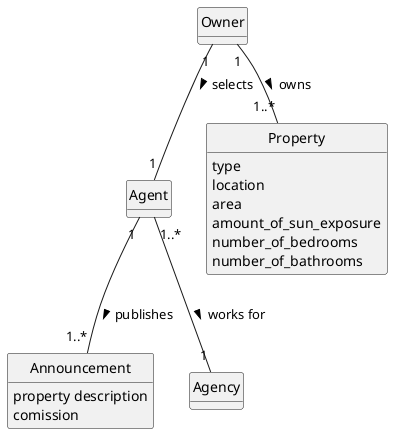     @startuml
skinparam monochrome true
skinparam packageStyle rectangle
skinparam shadowing false

'left to right direction

skinparam classAttributeIconSize 0

hide circle
hide methods

'title Domain Model

'class Platform {
'  -description
'}

class Agent {
}

class Owner {
}

class Property {
    type
    location
    area
    amount_of_sun_exposure
    number_of_bedrooms
    number_of_bathrooms
}

class Announcement {
     property description
    comission
  }

Owner "1" -- "1" Agent : selects >
Owner "1" -- "1..*" Property : owns >
Agent "1" -- "1..*" Announcement : publishes >
Agent "1..*" -- "1" Agency : works for >

@enduml